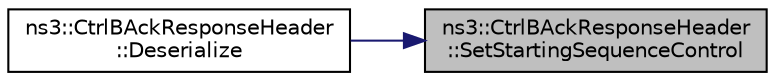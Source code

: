 digraph "ns3::CtrlBAckResponseHeader::SetStartingSequenceControl"
{
 // LATEX_PDF_SIZE
  edge [fontname="Helvetica",fontsize="10",labelfontname="Helvetica",labelfontsize="10"];
  node [fontname="Helvetica",fontsize="10",shape=record];
  rankdir="RL";
  Node1 [label="ns3::CtrlBAckResponseHeader\l::SetStartingSequenceControl",height=0.2,width=0.4,color="black", fillcolor="grey75", style="filled", fontcolor="black",tooltip="Set the starting sequence control with the given sequence control value."];
  Node1 -> Node2 [dir="back",color="midnightblue",fontsize="10",style="solid",fontname="Helvetica"];
  Node2 [label="ns3::CtrlBAckResponseHeader\l::Deserialize",height=0.2,width=0.4,color="black", fillcolor="white", style="filled",URL="$classns3_1_1_ctrl_b_ack_response_header.html#ab970e4b1ec29e06bcfb79886506a0f9a",tooltip=" "];
}
